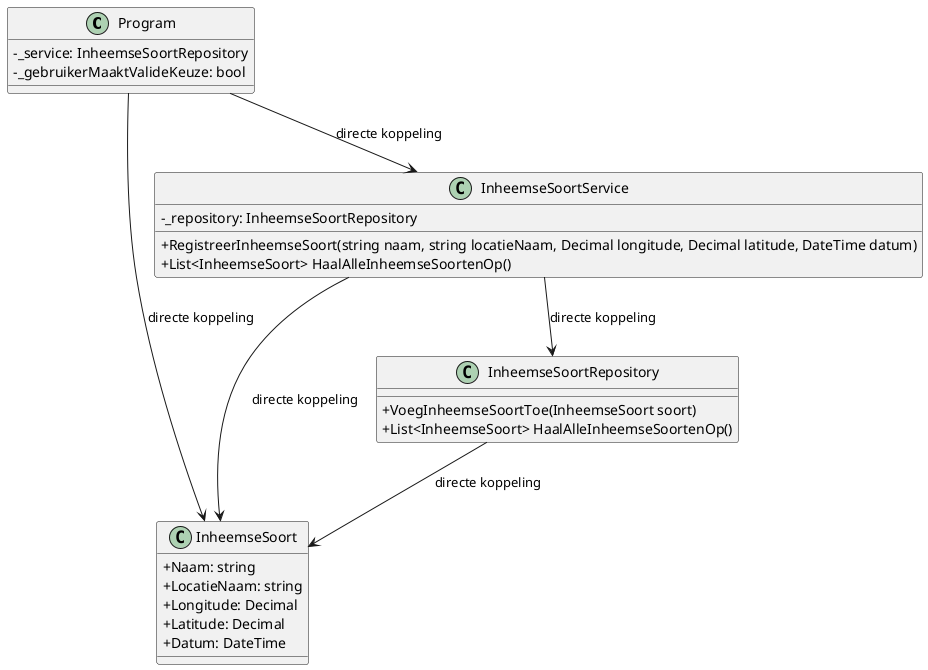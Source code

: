@startuml
skinparam classAttributeIconSize 0

class "Program" as PresentationLayer {
    - _service: InheemseSoortRepository
    - _gebruikerMaaktValideKeuze: bool   
}

class InheemseSoort {
    + Naam: string
    + LocatieNaam: string
    + Longitude: Decimal
    + Latitude: Decimal
    + Datum: DateTime      
}

class InheemseSoortService {
    - _repository: InheemseSoortRepository
    + RegistreerInheemseSoort(string naam, string locatieNaam, Decimal longitude, Decimal latitude, DateTime datum)
    + List<InheemseSoort> HaalAlleInheemseSoortenOp()       
}

class InheemseSoortRepository {
    + VoegInheemseSoortToe(InheemseSoort soort)
    + List<InheemseSoort> HaalAlleInheemseSoortenOp()       
}

PresentationLayer --> InheemseSoortService: directe koppeling
PresentationLayer --> InheemseSoort: directe koppeling
InheemseSoortService --> InheemseSoort: directe koppeling
InheemseSoortService --> InheemseSoortRepository: directe koppeling
InheemseSoortRepository --> InheemseSoort: directe koppeling
@enduml
